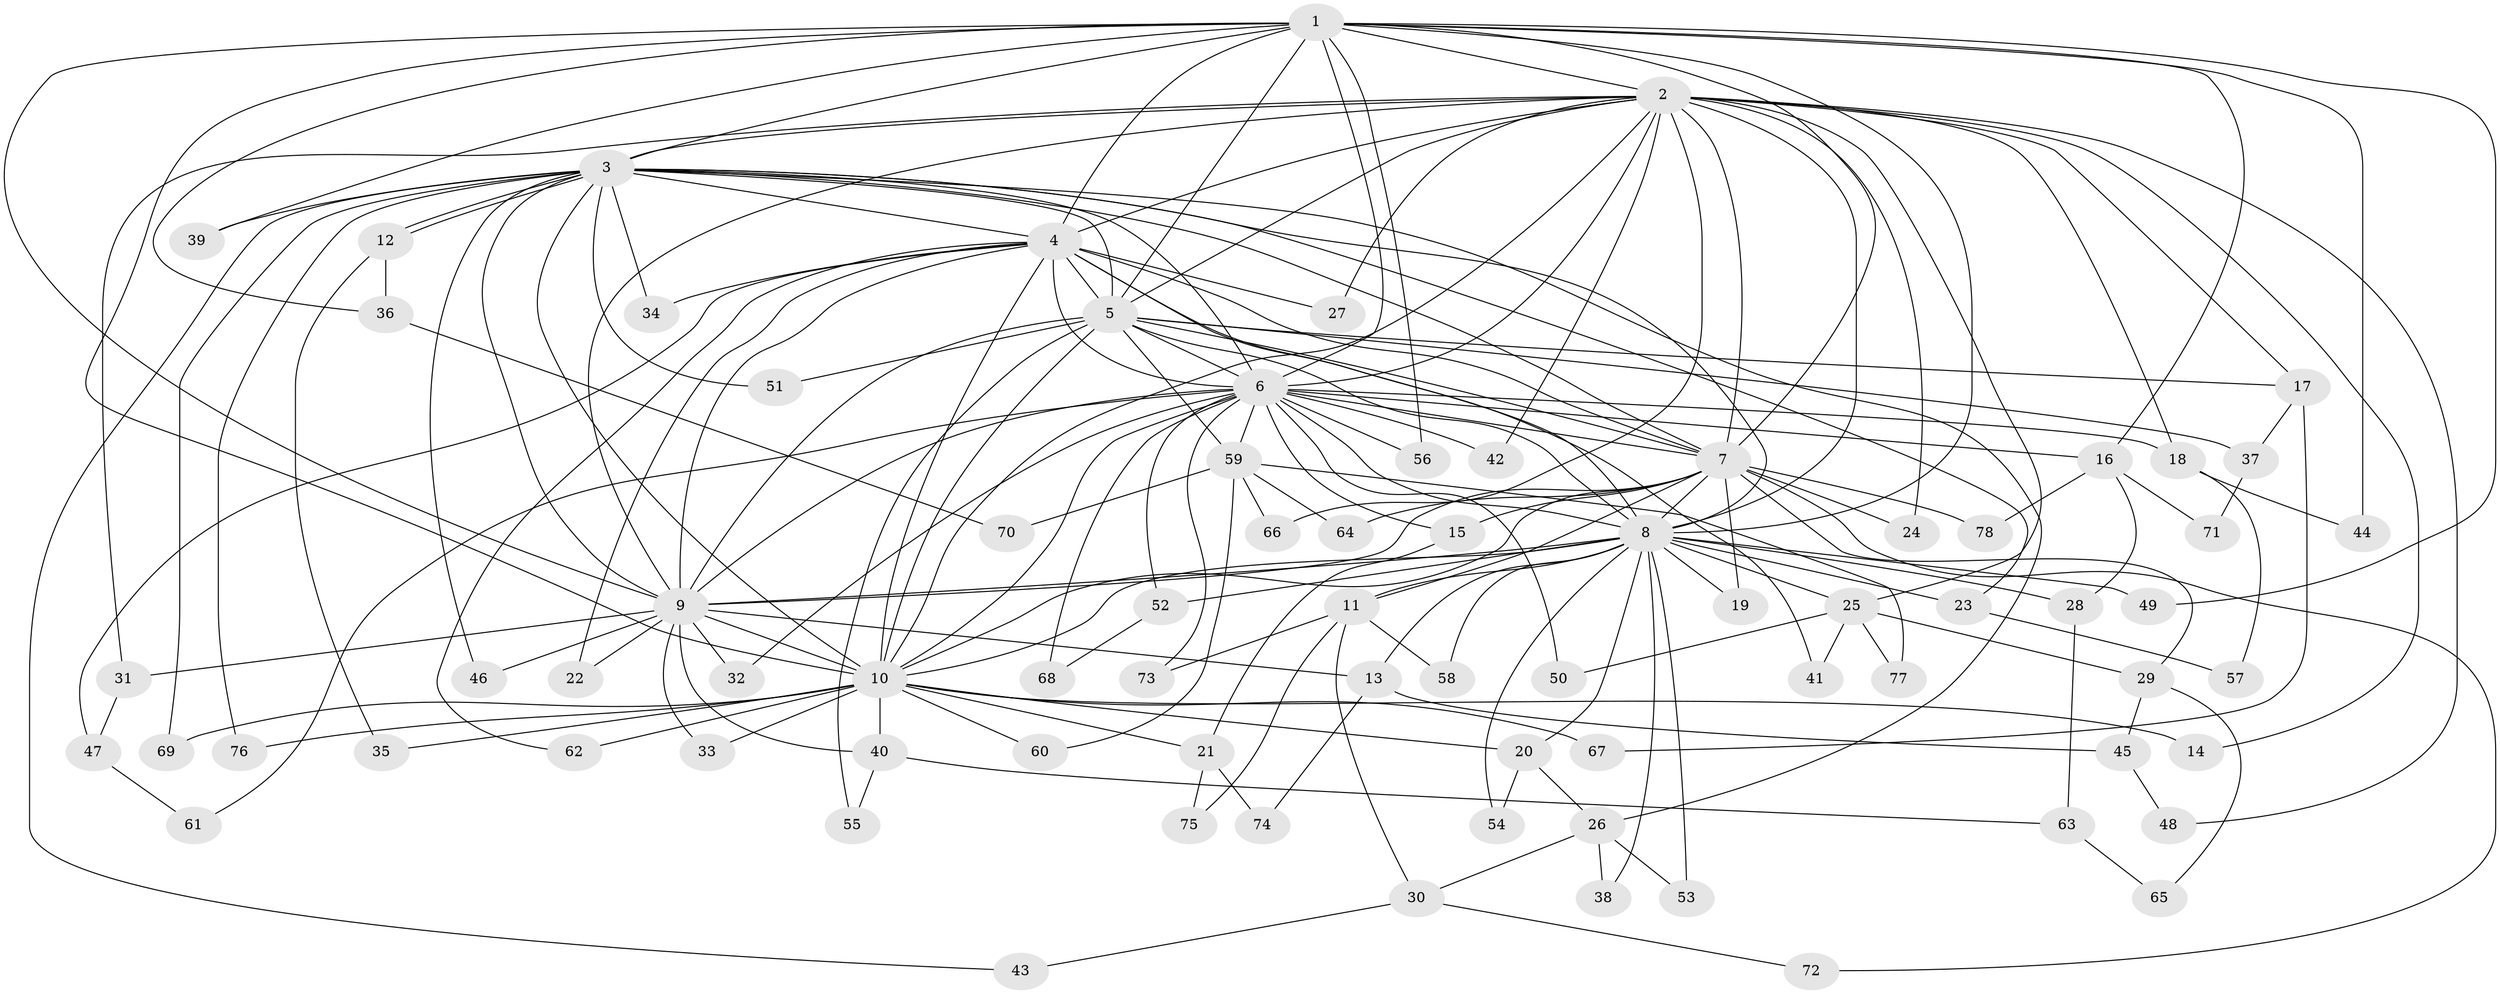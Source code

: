 // Generated by graph-tools (version 1.1) at 2025/35/03/09/25 02:35:00]
// undirected, 78 vertices, 181 edges
graph export_dot {
graph [start="1"]
  node [color=gray90,style=filled];
  1;
  2;
  3;
  4;
  5;
  6;
  7;
  8;
  9;
  10;
  11;
  12;
  13;
  14;
  15;
  16;
  17;
  18;
  19;
  20;
  21;
  22;
  23;
  24;
  25;
  26;
  27;
  28;
  29;
  30;
  31;
  32;
  33;
  34;
  35;
  36;
  37;
  38;
  39;
  40;
  41;
  42;
  43;
  44;
  45;
  46;
  47;
  48;
  49;
  50;
  51;
  52;
  53;
  54;
  55;
  56;
  57;
  58;
  59;
  60;
  61;
  62;
  63;
  64;
  65;
  66;
  67;
  68;
  69;
  70;
  71;
  72;
  73;
  74;
  75;
  76;
  77;
  78;
  1 -- 2;
  1 -- 3;
  1 -- 4;
  1 -- 5;
  1 -- 6;
  1 -- 7;
  1 -- 8;
  1 -- 9;
  1 -- 10;
  1 -- 16;
  1 -- 36;
  1 -- 39;
  1 -- 44;
  1 -- 49;
  1 -- 56;
  2 -- 3;
  2 -- 4;
  2 -- 5;
  2 -- 6;
  2 -- 7;
  2 -- 8;
  2 -- 9;
  2 -- 10;
  2 -- 14;
  2 -- 17;
  2 -- 18;
  2 -- 24;
  2 -- 25;
  2 -- 27;
  2 -- 31;
  2 -- 42;
  2 -- 48;
  2 -- 66;
  3 -- 4;
  3 -- 5;
  3 -- 6;
  3 -- 7;
  3 -- 8;
  3 -- 9;
  3 -- 10;
  3 -- 12;
  3 -- 12;
  3 -- 23;
  3 -- 26;
  3 -- 34;
  3 -- 39;
  3 -- 43;
  3 -- 46;
  3 -- 51;
  3 -- 69;
  3 -- 76;
  4 -- 5;
  4 -- 6;
  4 -- 7;
  4 -- 8;
  4 -- 9;
  4 -- 10;
  4 -- 22;
  4 -- 27;
  4 -- 34;
  4 -- 41;
  4 -- 47;
  4 -- 62;
  5 -- 6;
  5 -- 7;
  5 -- 8;
  5 -- 9;
  5 -- 10;
  5 -- 17;
  5 -- 37;
  5 -- 51;
  5 -- 55;
  5 -- 59;
  6 -- 7;
  6 -- 8;
  6 -- 9;
  6 -- 10;
  6 -- 15;
  6 -- 16;
  6 -- 18;
  6 -- 32;
  6 -- 42;
  6 -- 50;
  6 -- 52;
  6 -- 56;
  6 -- 59;
  6 -- 61;
  6 -- 68;
  6 -- 73;
  7 -- 8;
  7 -- 9;
  7 -- 10;
  7 -- 11;
  7 -- 15;
  7 -- 19;
  7 -- 24;
  7 -- 29;
  7 -- 64;
  7 -- 72;
  7 -- 78;
  8 -- 9;
  8 -- 10;
  8 -- 11;
  8 -- 13;
  8 -- 19;
  8 -- 20;
  8 -- 23;
  8 -- 25;
  8 -- 28;
  8 -- 38;
  8 -- 49;
  8 -- 52;
  8 -- 53;
  8 -- 54;
  8 -- 58;
  9 -- 10;
  9 -- 13;
  9 -- 22;
  9 -- 31;
  9 -- 32;
  9 -- 33;
  9 -- 40;
  9 -- 46;
  10 -- 14;
  10 -- 20;
  10 -- 21;
  10 -- 33;
  10 -- 35;
  10 -- 40;
  10 -- 60;
  10 -- 62;
  10 -- 67;
  10 -- 69;
  10 -- 76;
  11 -- 30;
  11 -- 58;
  11 -- 73;
  11 -- 75;
  12 -- 35;
  12 -- 36;
  13 -- 45;
  13 -- 74;
  15 -- 21;
  16 -- 28;
  16 -- 71;
  16 -- 78;
  17 -- 37;
  17 -- 67;
  18 -- 44;
  18 -- 57;
  20 -- 26;
  20 -- 54;
  21 -- 74;
  21 -- 75;
  23 -- 57;
  25 -- 29;
  25 -- 41;
  25 -- 50;
  25 -- 77;
  26 -- 30;
  26 -- 38;
  26 -- 53;
  28 -- 63;
  29 -- 45;
  29 -- 65;
  30 -- 43;
  30 -- 72;
  31 -- 47;
  36 -- 70;
  37 -- 71;
  40 -- 55;
  40 -- 63;
  45 -- 48;
  47 -- 61;
  52 -- 68;
  59 -- 60;
  59 -- 64;
  59 -- 66;
  59 -- 70;
  59 -- 77;
  63 -- 65;
}
